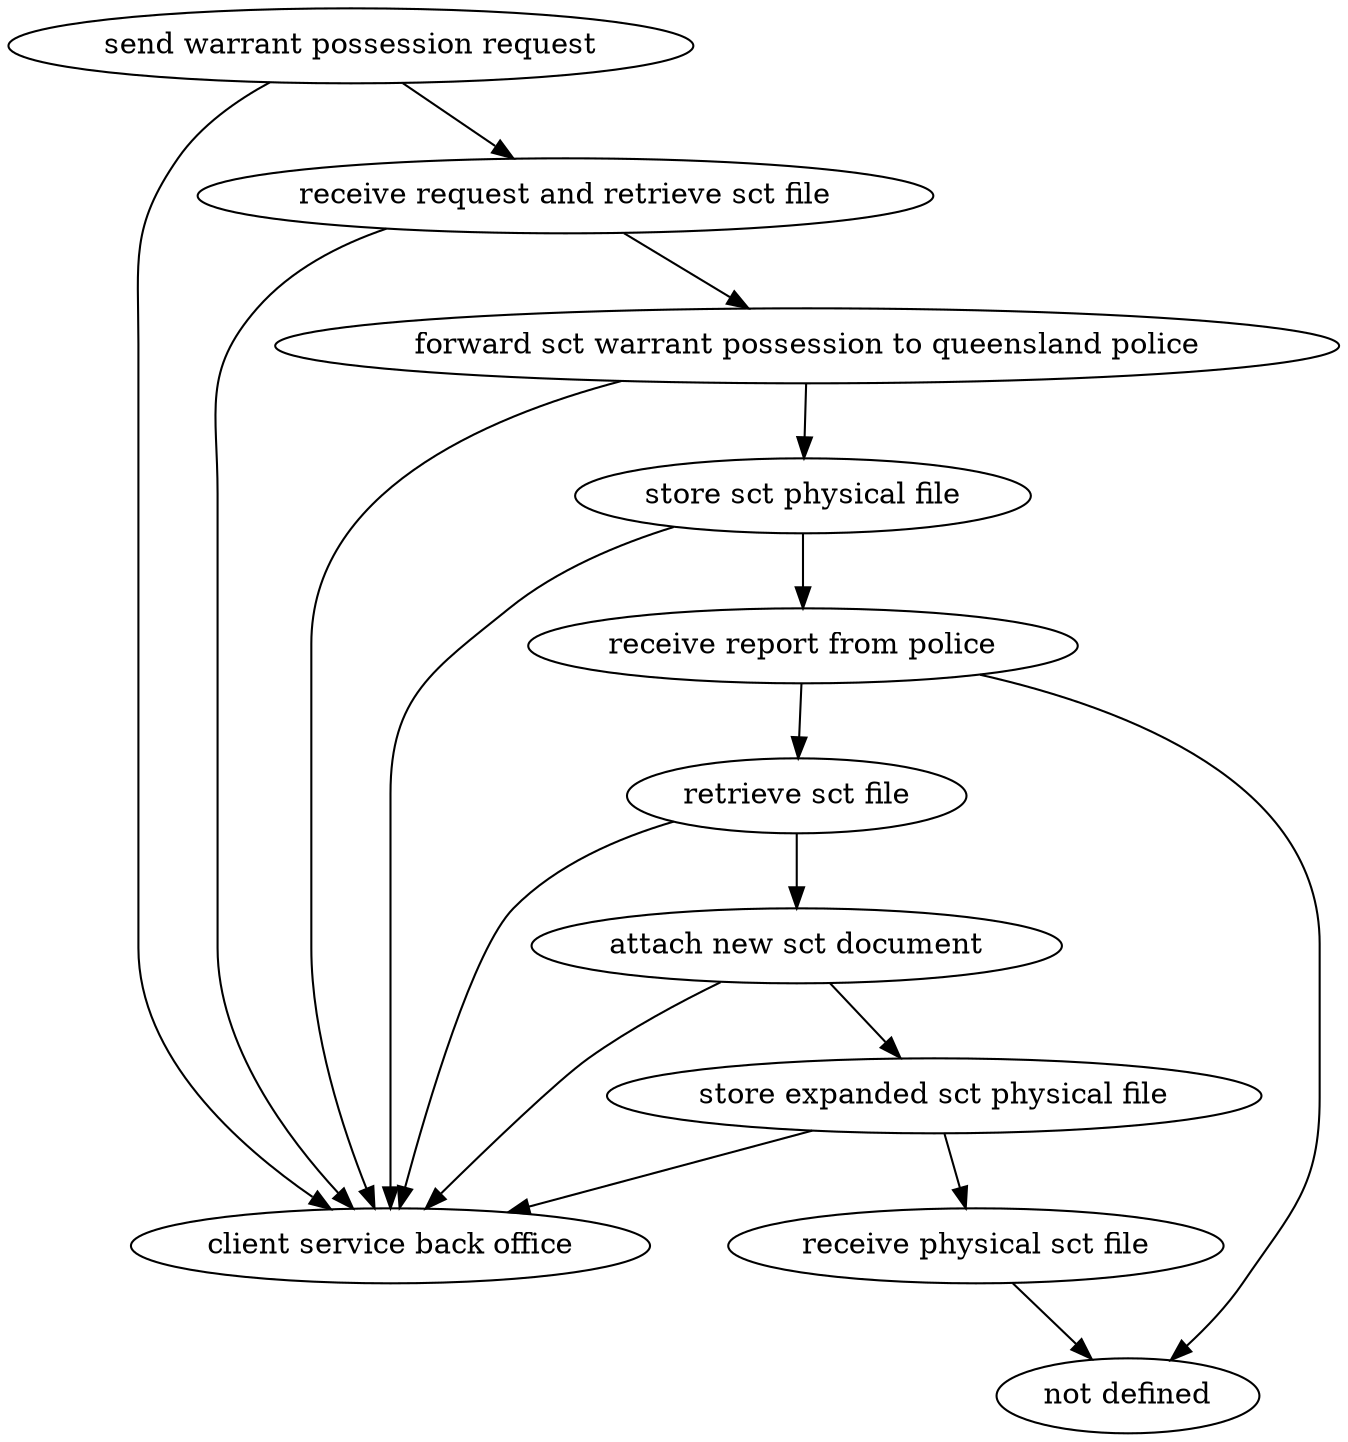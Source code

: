 strict digraph "doc-3.1" {
	graph [name="doc-3.1"];
	"send warrant possession request"	[attrs="{'type': 'Activity', 'label': 'send warrant possession request'}"];
	"receive request and retrieve sct file"	[attrs="{'type': 'Activity', 'label': 'receive request and retrieve sct file'}"];
	"send warrant possession request" -> "receive request and retrieve sct file"	[attrs="{'type': 'flow', 'label': 'flow'}"];
	"client service back office"	[attrs="{'type': 'Actor', 'label': 'client service back office'}"];
	"send warrant possession request" -> "client service back office"	[attrs="{'type': 'actor performer', 'label': 'actor performer'}"];
	"forward sct warrant possession to queensland police"	[attrs="{'type': 'Activity', 'label': 'forward sct warrant possession to queensland police'}"];
	"receive request and retrieve sct file" -> "forward sct warrant possession to queensland police"	[attrs="{'type': 'flow', 'label': 'flow'}"];
	"receive request and retrieve sct file" -> "client service back office"	[attrs="{'type': 'actor performer', 'label': 'actor performer'}"];
	"store sct physical file"	[attrs="{'type': 'Activity', 'label': 'store sct physical file'}"];
	"forward sct warrant possession to queensland police" -> "store sct physical file"	[attrs="{'type': 'flow', 'label': 'flow'}"];
	"forward sct warrant possession to queensland police" -> "client service back office"	[attrs="{'type': 'actor performer', 'label': 'actor performer'}"];
	"receive report from police"	[attrs="{'type': 'Activity', 'label': 'receive report from police'}"];
	"store sct physical file" -> "receive report from police"	[attrs="{'type': 'flow', 'label': 'flow'}"];
	"store sct physical file" -> "client service back office"	[attrs="{'type': 'actor performer', 'label': 'actor performer'}"];
	"retrieve sct file"	[attrs="{'type': 'Activity', 'label': 'retrieve sct file'}"];
	"receive report from police" -> "retrieve sct file"	[attrs="{'type': 'flow', 'label': 'flow'}"];
	"not defined"	[attrs="{'type': 'Actor', 'label': 'not defined'}"];
	"receive report from police" -> "not defined"	[attrs="{'type': 'actor performer', 'label': 'actor performer'}"];
	"attach new sct document"	[attrs="{'type': 'Activity', 'label': 'attach new sct document'}"];
	"retrieve sct file" -> "attach new sct document"	[attrs="{'type': 'flow', 'label': 'flow'}"];
	"retrieve sct file" -> "client service back office"	[attrs="{'type': 'actor performer', 'label': 'actor performer'}"];
	"store expanded sct physical file"	[attrs="{'type': 'Activity', 'label': 'store expanded sct physical file'}"];
	"attach new sct document" -> "store expanded sct physical file"	[attrs="{'type': 'flow', 'label': 'flow'}"];
	"attach new sct document" -> "client service back office"	[attrs="{'type': 'actor performer', 'label': 'actor performer'}"];
	"receive physical sct file"	[attrs="{'type': 'Activity', 'label': 'receive physical sct file'}"];
	"store expanded sct physical file" -> "receive physical sct file"	[attrs="{'type': 'flow', 'label': 'flow'}"];
	"store expanded sct physical file" -> "client service back office"	[attrs="{'type': 'actor performer', 'label': 'actor performer'}"];
	"receive physical sct file" -> "not defined"	[attrs="{'type': 'actor performer', 'label': 'actor performer'}"];
}
